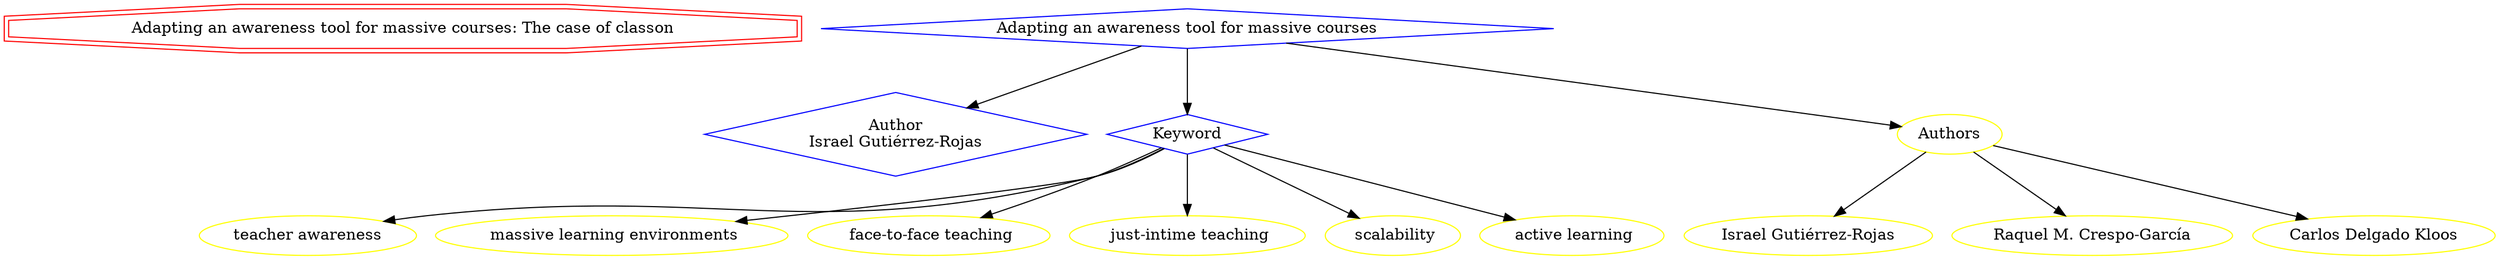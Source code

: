 strict digraph mind_map58 {
	node [color=red shape=doubleoctagon]
	"Adapting an awareness tool for massive courses: The case of classon"
	node [color=blue shape=diamond]
	"Author
Israel Gutiérrez-Rojas"
	Keyword
	"Adapting an awareness tool for massive courses":" The case of classon" -> "Author
Israel Gutiérrez-Rojas"
	"Adapting an awareness tool for massive courses":" The case of classon" -> Keyword
	node [color=yellow shape=ellipse]
	"teacher awareness"
	Keyword -> "teacher awareness"
	" massive learning environments"
	Keyword -> " massive learning environments"
	" face-to-face teaching"
	Keyword -> " face-to-face teaching"
	" just-intime teaching"
	Keyword -> " just-intime teaching"
	" scalability"
	Keyword -> " scalability"
	" active learning"
	Keyword -> " active learning"
	"Adapting an awareness tool for massive courses":" The case of classon" -> Authors
	Authors -> "Israel Gutiérrez-Rojas"
	Authors -> "Raquel M. Crespo-García"
	Authors -> "Carlos Delgado Kloos"
}
